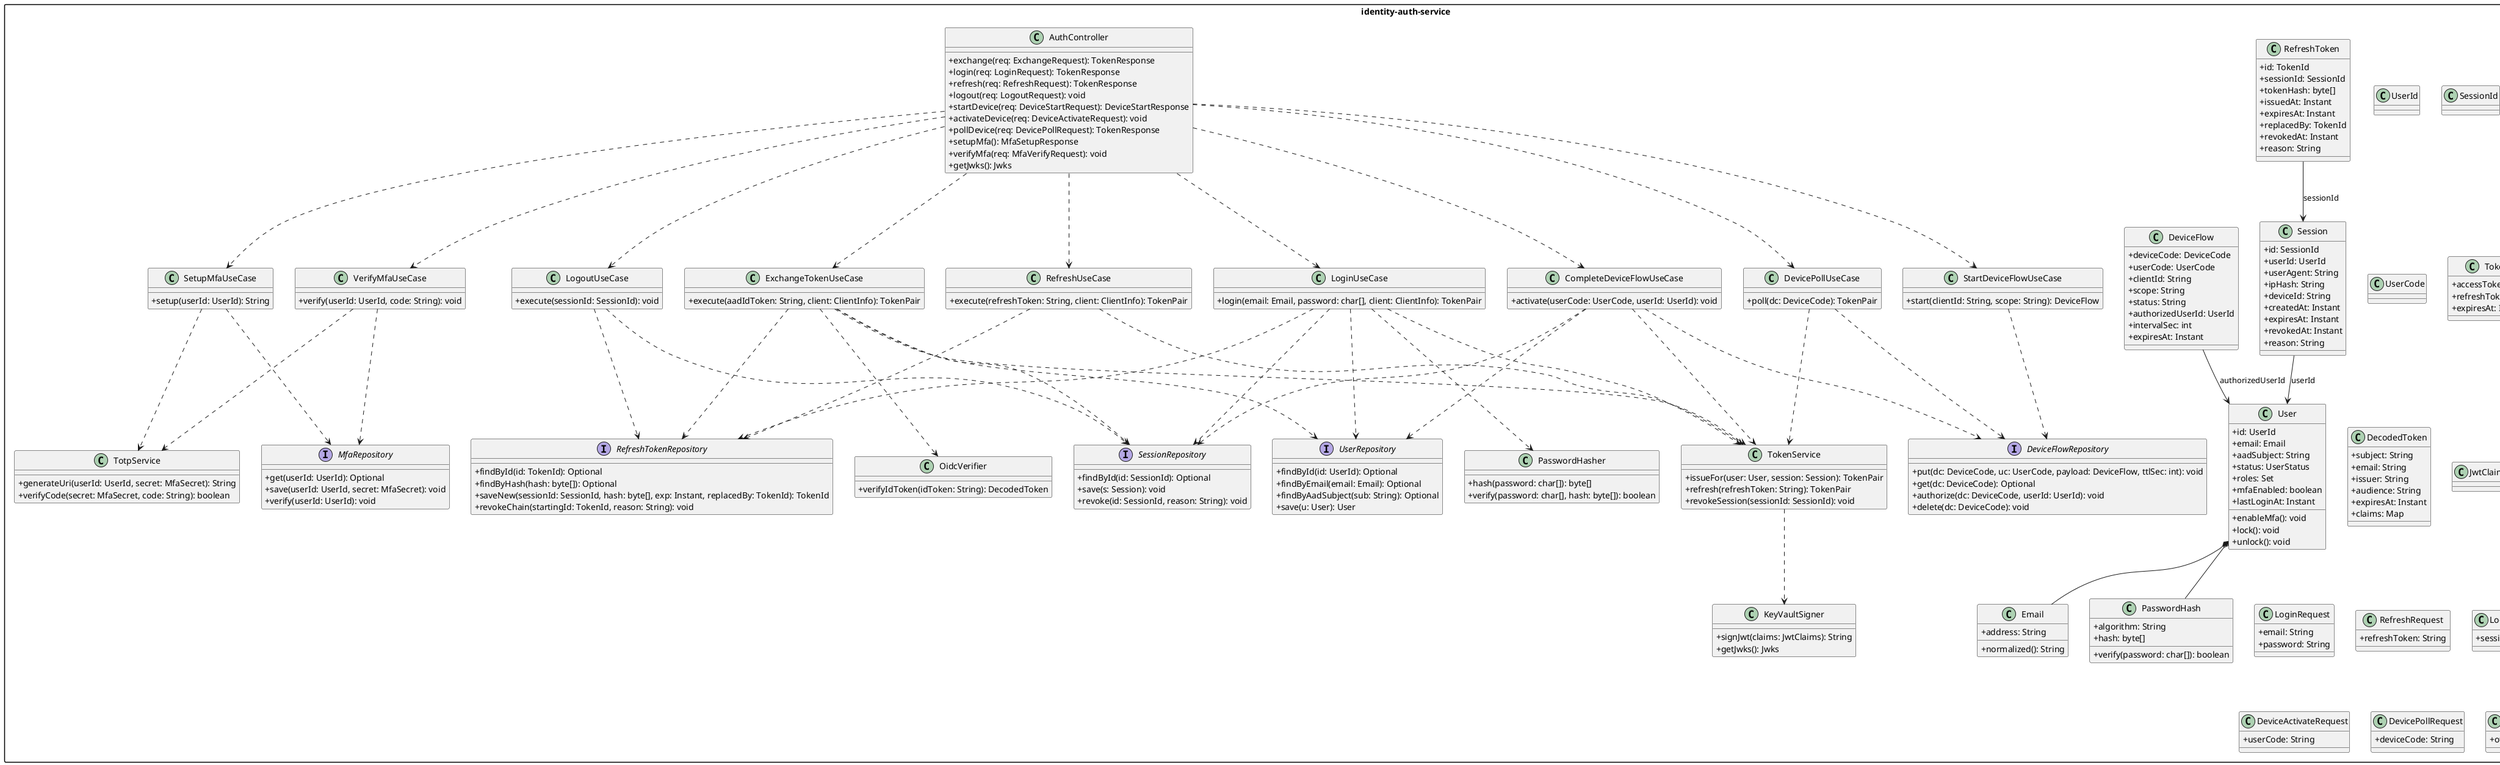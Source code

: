 @startuml identity-auth-service-lld
skinparam shadowing false
skinparam packageStyle rectangle
skinparam classAttributeIconSize 0
skinparam fontName "Helvetica"
skinparam titleFontName "Helvetica"
skinparam legendFontName "Helvetica"
skinparam noteFontName "Helvetica"

package "identity-auth-service" {
' Value Objects and IDs
class UserId
class SessionId
class TokenId
class Email {
+address: String
+normalized(): String
}
class PasswordHash {
+algorithm: String
+hash: byte[]
+verify(password: char[]): boolean
}
class MfaSecret {
+secretEnc: byte[]
+verified: boolean
}
class DeviceCode
class UserCode
class TokenPair {
+accessToken: String
+refreshToken: String
+expiresAt: Instant
}
class ClientInfo {
+ipHash: String
+userAgent: String
+deviceId: String
}

enum UserStatus {
ACTIVE
LOCKED
DELETED
}
enum Role {
USER
CREATOR
ADMIN
}

class User {
+id: UserId
+email: Email
+aadSubject: String
+status: UserStatus
+roles: Set
+mfaEnabled: boolean
+lastLoginAt: Instant
+enableMfa(): void
+lock(): void
+unlock(): void
}

class Session {
+id: SessionId
+userId: UserId
+userAgent: String
+ipHash: String
+deviceId: String
+createdAt: Instant
+expiresAt: Instant
+revokedAt: Instant
+reason: String
}

class RefreshToken {
+id: TokenId
+sessionId: SessionId
+tokenHash: byte[]
+issuedAt: Instant
+expiresAt: Instant
+replacedBy: TokenId
+revokedAt: Instant
+reason: String
}

class DeviceFlow {
+deviceCode: DeviceCode
+userCode: UserCode
+clientId: String
+scope: String
+status: String
+authorizedUserId: UserId
+intervalSec: int
+expiresAt: Instant
}

class DecodedToken {
+subject: String
+email: String
+issuer: String
+audience: String
+expiresAt: Instant
+claims: Map
}

class JwtClaims
class Jwks

' Repositories
interface UserRepository {
+findById(id: UserId): Optional
+findByEmail(email: Email): Optional
+findByAadSubject(sub: String): Optional
+save(u: User): User
}
interface SessionRepository {
+findById(id: SessionId): Optional
+save(s: Session): void
+revoke(id: SessionId, reason: String): void
}
interface RefreshTokenRepository {
+findById(id: TokenId): Optional
+findByHash(hash: byte[]): Optional
+saveNew(sessionId: SessionId, hash: byte[], exp: Instant, replacedBy: TokenId): TokenId
+revokeChain(startingId: TokenId, reason: String): void
}
interface DeviceFlowRepository {
+put(dc: DeviceCode, uc: UserCode, payload: DeviceFlow, ttlSec: int): void
+get(dc: DeviceCode): Optional
+authorize(dc: DeviceCode, userId: UserId): void
+delete(dc: DeviceCode): void
}
interface MfaRepository {
+get(userId: UserId): Optional
+save(userId: UserId, secret: MfaSecret): void
+verify(userId: UserId): void
}

' Services
class OidcVerifier {
+verifyIdToken(idToken: String): DecodedToken
}
class KeyVaultSigner {
+signJwt(claims: JwtClaims): String
+getJwks(): Jwks
}
class PasswordHasher {
+hash(password: char[]): byte[]
+verify(password: char[], hash: byte[]): boolean
}
class TotpService {
+generateUri(userId: UserId, secret: MfaSecret): String
+verifyCode(secret: MfaSecret, code: String): boolean
}
class TokenService {
+issueFor(user: User, session: Session): TokenPair
+refresh(refreshToken: String): TokenPair
+revokeSession(sessionId: SessionId): void
}

' Use cases
class ExchangeTokenUseCase {
+execute(aadIdToken: String, client: ClientInfo): TokenPair
}
class LoginUseCase {
+login(email: Email, password: char[], client: ClientInfo): TokenPair
}
class RefreshUseCase {
+execute(refreshToken: String, client: ClientInfo): TokenPair
}
class LogoutUseCase {
+execute(sessionId: SessionId): void
}
class StartDeviceFlowUseCase {
+start(clientId: String, scope: String): DeviceFlow
}
class CompleteDeviceFlowUseCase {
+activate(userCode: UserCode, userId: UserId): void
}
class DevicePollUseCase {
+poll(dc: DeviceCode): TokenPair
}
class SetupMfaUseCase {
+setup(userId: UserId): String
}
class VerifyMfaUseCase {
+verify(userId: UserId, code: String): void
}

' Controllers (API)
class AuthController {
+exchange(req: ExchangeRequest): TokenResponse
+login(req: LoginRequest): TokenResponse
+refresh(req: RefreshRequest): TokenResponse
+logout(req: LogoutRequest): void
+startDevice(req: DeviceStartRequest): DeviceStartResponse
+activateDevice(req: DeviceActivateRequest): void
+pollDevice(req: DevicePollRequest): TokenResponse
+setupMfa(): MfaSetupResponse
+verifyMfa(req: MfaVerifyRequest): void
+getJwks(): Jwks
}

' DTOs (abbreviated)
class ExchangeRequest {
+idToken: String
}
class TokenResponse {
+accessToken: String
+refreshToken: String
+expiresIn: long
}
class LoginRequest {
+email: String
+password: String
}
class RefreshRequest {
+refreshToken: String
}
class LogoutRequest {
+sessionId: String
}
class DeviceStartRequest {
+clientId: String
+scope: String
}
class DeviceStartResponse {
+deviceCode: String
+userCode: String
+verificationUri: String
+interval: int
+expiresIn: long
}
class DeviceActivateRequest {
+userCode: String
}
class DevicePollRequest {
+deviceCode: String
}
class MfaSetupResponse {
+otpauthUri: String
}
class MfaVerifyRequest {
+code: String
}

' Associations
User *-- Email
User o-- PasswordHash
Session --> User : userId
RefreshToken --> Session : sessionId
DeviceFlow --> User : authorizedUserId
AuthController ..> ExchangeTokenUseCase
AuthController ..> LoginUseCase
AuthController ..> RefreshUseCase
AuthController ..> LogoutUseCase
AuthController ..> StartDeviceFlowUseCase
AuthController ..> CompleteDeviceFlowUseCase
AuthController ..> DevicePollUseCase
AuthController ..> SetupMfaUseCase
AuthController ..> VerifyMfaUseCase
ExchangeTokenUseCase ..> OidcVerifier
ExchangeTokenUseCase ..> UserRepository
ExchangeTokenUseCase ..> SessionRepository
ExchangeTokenUseCase ..> TokenService
ExchangeTokenUseCase ..> RefreshTokenRepository
LoginUseCase ..> UserRepository
LoginUseCase ..> PasswordHasher
LoginUseCase ..> TokenService
LoginUseCase ..> SessionRepository
LoginUseCase ..> RefreshTokenRepository
RefreshUseCase ..> RefreshTokenRepository
RefreshUseCase ..> TokenService
LogoutUseCase ..> SessionRepository
LogoutUseCase ..> RefreshTokenRepository
StartDeviceFlowUseCase ..> DeviceFlowRepository
CompleteDeviceFlowUseCase ..> DeviceFlowRepository
CompleteDeviceFlowUseCase ..> TokenService
CompleteDeviceFlowUseCase ..> SessionRepository
CompleteDeviceFlowUseCase ..> UserRepository
DevicePollUseCase ..> DeviceFlowRepository
DevicePollUseCase ..> TokenService
SetupMfaUseCase ..> MfaRepository
SetupMfaUseCase ..> TotpService
VerifyMfaUseCase ..> MfaRepository
VerifyMfaUseCase ..> TotpService
TokenService ..> KeyVaultSigner
}

@enduml
